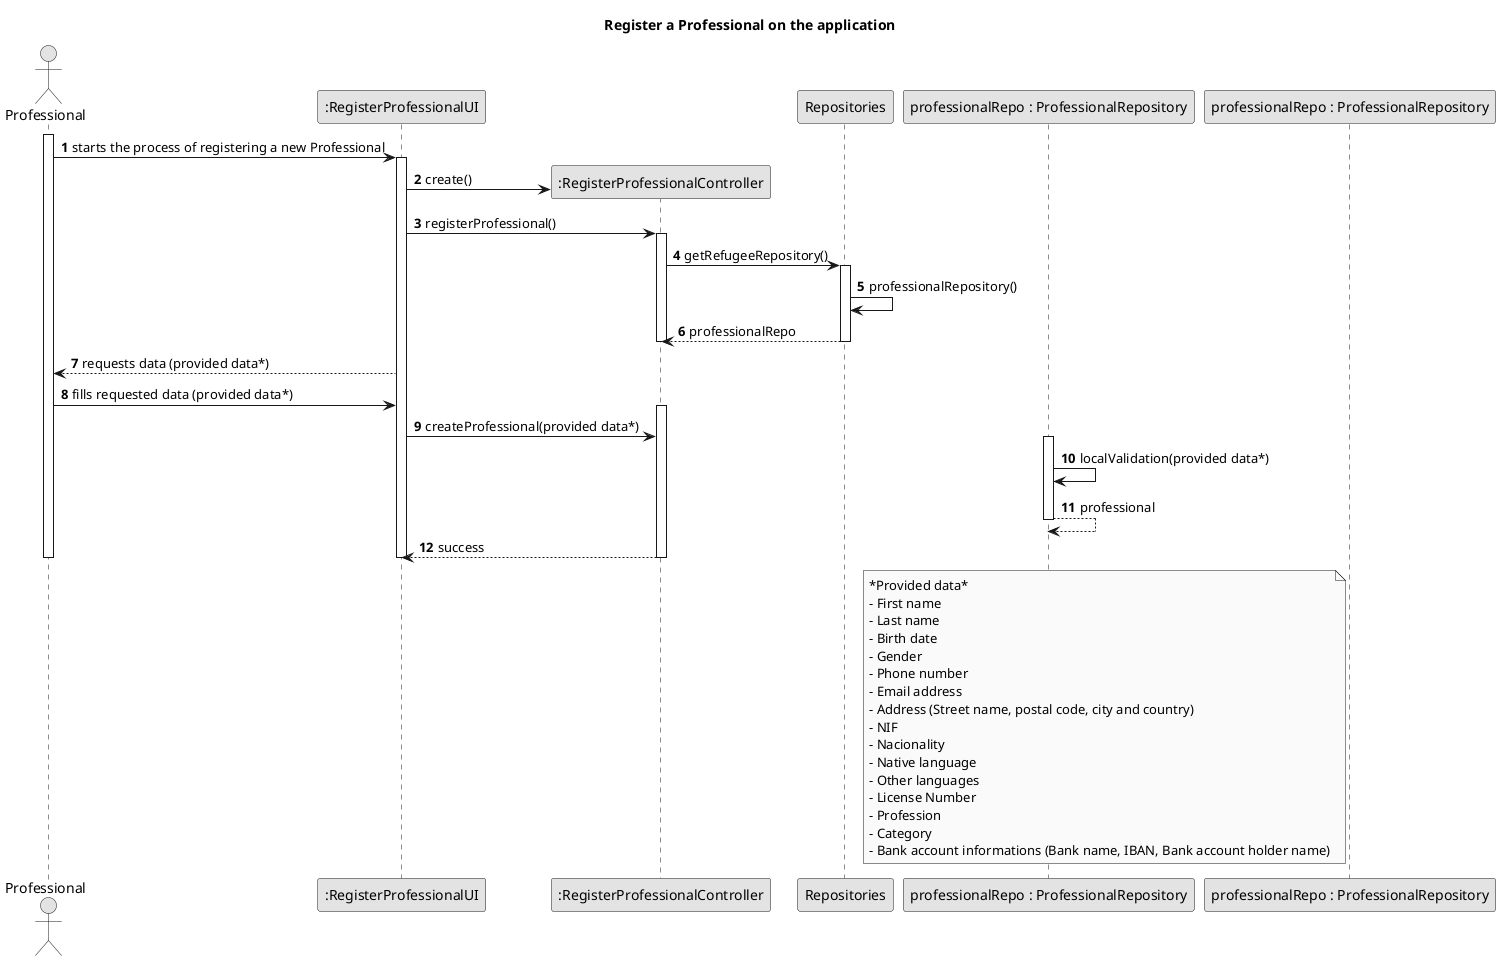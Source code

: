 @startuml
skinparam monochrome true
skinparam packageStyle rectangle
skinparam shadowing false

title Register a Professional on the application

autonumber

actor Professional
participant ":RegisterProfessionalUI" as ui
participant ":RegisterProfessionalController" as ctrl
participant Repositories
participant "professionalRepo : ProfessionalRepository" as professionalRepo

activate Professional

    Professional -> ui : starts the process of registering a new Professional
    activate ui
        ui -> ctrl** : create()
        ui -> ctrl : registerProfessional()
        activate ctrl
            ctrl -> Repositories : getRefugeeRepository()
            activate Repositories
                Repositories -> Repositories : professionalRepository()
                Repositories-->ctrl : professionalRepo
            deactivate Repositories
        deactivate ctrl
            ui --> Professional : requests data (provided data*)
            Professional -> ui : fills requested data (provided data*)
        activate ctrl
            ui -> ctrl : createProfessional(provided data*)
            activate professionalRepo
                professionalRepo -> professionalRepo : localValidation(provided data*)
                professionalRepo --> professionalRepo : professional
            deactivate professionalRepo
            ctrl --> ui : success
        deactivate ctrl
    deactivate ui
deactivate Professional

note left of "professionalRepo : ProfessionalRepository"
    *Provided data*
    - First name
    - Last name
    - Birth date
    - Gender
    - Phone number
    - Email address
    - Address (Street name, postal code, city and country)
    - NIF
    - Nacionality
    - Native language
    - Other languages
    - License Number
    - Profession
    - Category
    - Bank account informations (Bank name, IBAN, Bank account holder name)
end note

@enduml